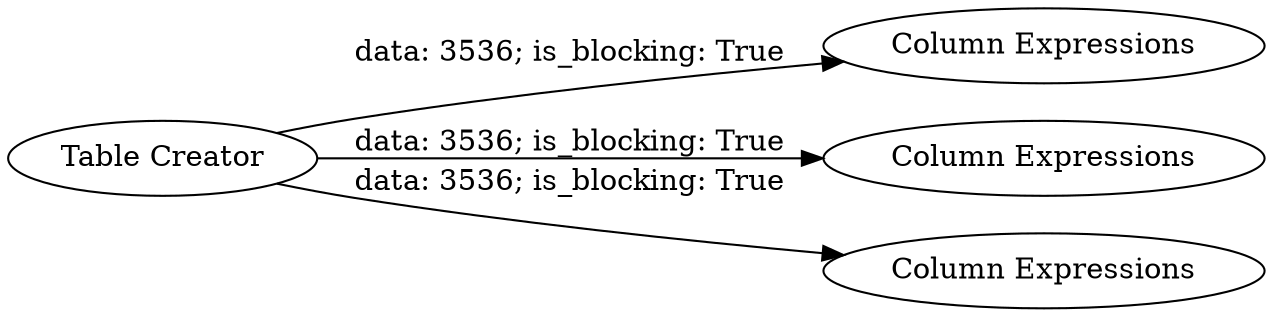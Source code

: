 digraph {
	"-7837487321168521803_262" [label="Column Expressions"]
	"-7837487321168521803_261" [label="Table Creator"]
	"-7837487321168521803_264" [label="Column Expressions"]
	"-7837487321168521803_263" [label="Column Expressions"]
	"-7837487321168521803_261" -> "-7837487321168521803_262" [label="data: 3536; is_blocking: True"]
	"-7837487321168521803_261" -> "-7837487321168521803_264" [label="data: 3536; is_blocking: True"]
	"-7837487321168521803_261" -> "-7837487321168521803_263" [label="data: 3536; is_blocking: True"]
	rankdir=LR
}
